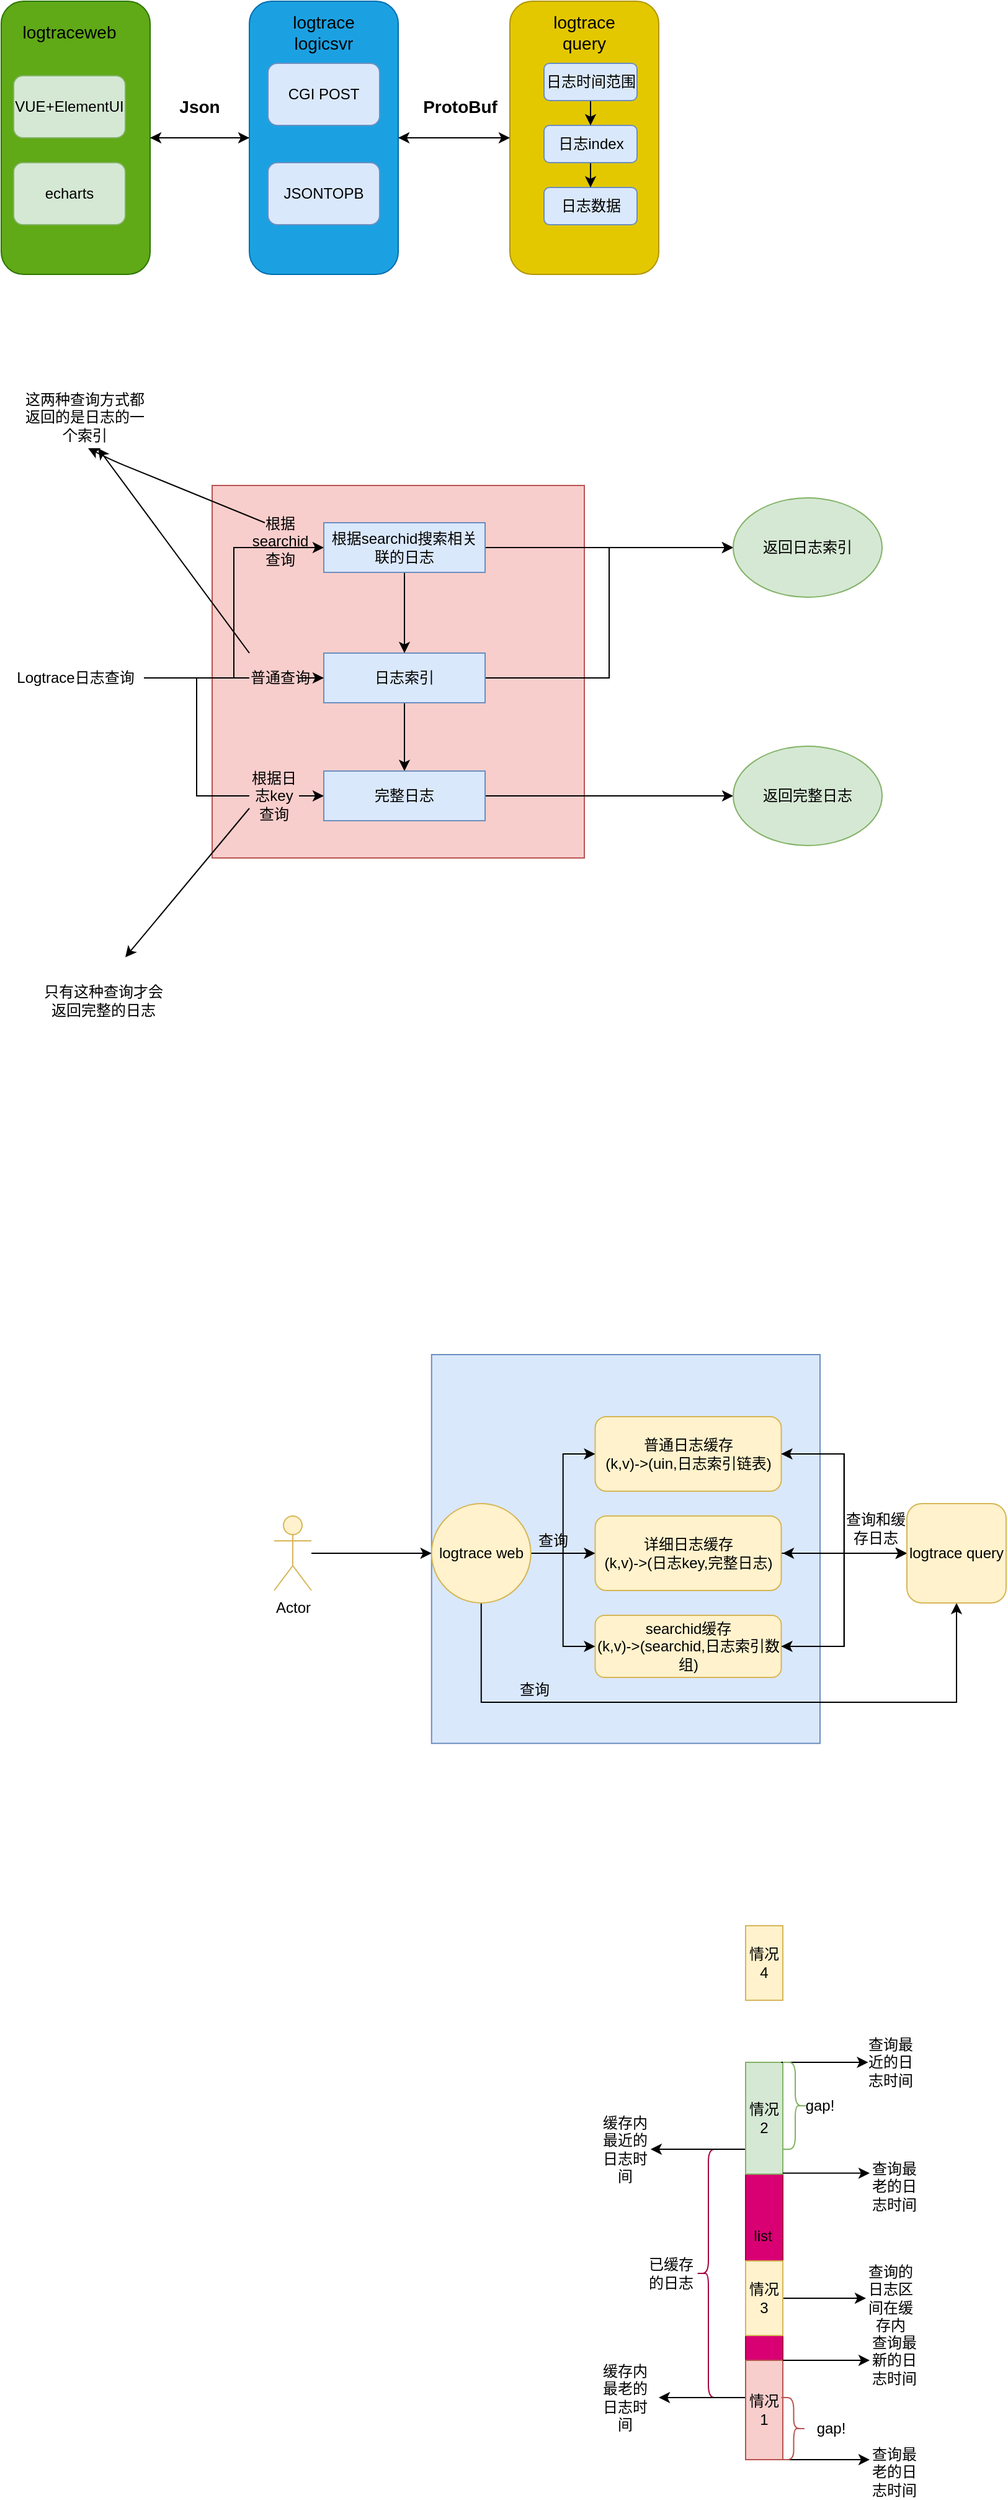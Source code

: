 <mxfile version="14.9.4" type="github">
  <diagram id="kZeHxRit4yLpcE9CeEfN" name="Page-1">
    <mxGraphModel dx="918" dy="494" grid="1" gridSize="10" guides="1" tooltips="1" connect="1" arrows="1" fold="1" page="1" pageScale="1" pageWidth="1654" pageHeight="2336" math="0" shadow="0">
      <root>
        <mxCell id="0" />
        <mxCell id="1" parent="0" />
        <mxCell id="YpFx3Wl4ijLkh08jpPSe-23" style="edgeStyle=orthogonalEdgeStyle;rounded=0;orthogonalLoop=1;jettySize=auto;html=1;" edge="1" parent="1" source="YpFx3Wl4ijLkh08jpPSe-3" target="YpFx3Wl4ijLkh08jpPSe-4">
          <mxGeometry relative="1" as="geometry" />
        </mxCell>
        <mxCell id="YpFx3Wl4ijLkh08jpPSe-3" value="" style="rounded=1;whiteSpace=wrap;html=1;fillColor=#60a917;strokeColor=#2D7600;fontColor=#ffffff;" vertex="1" parent="1">
          <mxGeometry x="90" y="10" width="120" height="220" as="geometry" />
        </mxCell>
        <mxCell id="YpFx3Wl4ijLkh08jpPSe-24" style="edgeStyle=orthogonalEdgeStyle;rounded=0;orthogonalLoop=1;jettySize=auto;html=1;" edge="1" parent="1" source="YpFx3Wl4ijLkh08jpPSe-4" target="YpFx3Wl4ijLkh08jpPSe-5">
          <mxGeometry relative="1" as="geometry" />
        </mxCell>
        <mxCell id="YpFx3Wl4ijLkh08jpPSe-26" style="edgeStyle=orthogonalEdgeStyle;rounded=0;orthogonalLoop=1;jettySize=auto;html=1;entryX=1;entryY=0.5;entryDx=0;entryDy=0;" edge="1" parent="1" source="YpFx3Wl4ijLkh08jpPSe-4" target="YpFx3Wl4ijLkh08jpPSe-3">
          <mxGeometry relative="1" as="geometry" />
        </mxCell>
        <mxCell id="YpFx3Wl4ijLkh08jpPSe-4" value="" style="rounded=1;whiteSpace=wrap;html=1;fillColor=#1ba1e2;strokeColor=#006EAF;fontColor=#ffffff;" vertex="1" parent="1">
          <mxGeometry x="290" y="10" width="120" height="220" as="geometry" />
        </mxCell>
        <mxCell id="YpFx3Wl4ijLkh08jpPSe-25" style="edgeStyle=orthogonalEdgeStyle;rounded=0;orthogonalLoop=1;jettySize=auto;html=1;entryX=1;entryY=0.5;entryDx=0;entryDy=0;" edge="1" parent="1" source="YpFx3Wl4ijLkh08jpPSe-5" target="YpFx3Wl4ijLkh08jpPSe-4">
          <mxGeometry relative="1" as="geometry" />
        </mxCell>
        <mxCell id="YpFx3Wl4ijLkh08jpPSe-5" value="" style="rounded=1;whiteSpace=wrap;html=1;fillColor=#e3c800;strokeColor=#B09500;fontColor=#000000;" vertex="1" parent="1">
          <mxGeometry x="500" y="10" width="120" height="220" as="geometry" />
        </mxCell>
        <mxCell id="YpFx3Wl4ijLkh08jpPSe-6" value="&lt;font style=&quot;font-size: 14px&quot;&gt;logtraceweb&lt;/font&gt;" style="text;html=1;strokeColor=none;fillColor=none;align=center;verticalAlign=middle;whiteSpace=wrap;rounded=0;" vertex="1" parent="1">
          <mxGeometry x="105" y="20" width="80" height="30" as="geometry" />
        </mxCell>
        <mxCell id="YpFx3Wl4ijLkh08jpPSe-7" value="VUE+ElementUI" style="rounded=1;whiteSpace=wrap;html=1;fillColor=#d5e8d4;strokeColor=#82b366;" vertex="1" parent="1">
          <mxGeometry x="100" y="70" width="90" height="50" as="geometry" />
        </mxCell>
        <mxCell id="YpFx3Wl4ijLkh08jpPSe-9" value="echarts" style="rounded=1;whiteSpace=wrap;html=1;fillColor=#d5e8d4;strokeColor=#82b366;" vertex="1" parent="1">
          <mxGeometry x="100" y="140" width="90" height="50" as="geometry" />
        </mxCell>
        <mxCell id="YpFx3Wl4ijLkh08jpPSe-10" value="&lt;font style=&quot;font-size: 14px&quot;&gt;logtrace logicsvr&lt;/font&gt;" style="text;html=1;strokeColor=none;fillColor=none;align=center;verticalAlign=middle;whiteSpace=wrap;rounded=0;" vertex="1" parent="1">
          <mxGeometry x="305" y="20" width="90" height="30" as="geometry" />
        </mxCell>
        <mxCell id="YpFx3Wl4ijLkh08jpPSe-12" value="CGI POST" style="rounded=1;whiteSpace=wrap;html=1;fillColor=#dae8fc;strokeColor=#6c8ebf;" vertex="1" parent="1">
          <mxGeometry x="305" y="60" width="90" height="50" as="geometry" />
        </mxCell>
        <mxCell id="YpFx3Wl4ijLkh08jpPSe-13" value="JSONTOPB" style="rounded=1;whiteSpace=wrap;html=1;fillColor=#dae8fc;strokeColor=#6c8ebf;" vertex="1" parent="1">
          <mxGeometry x="305" y="140" width="90" height="50" as="geometry" />
        </mxCell>
        <mxCell id="YpFx3Wl4ijLkh08jpPSe-15" value="&lt;font style=&quot;font-size: 14px&quot;&gt;&lt;b&gt;Json&lt;/b&gt;&lt;/font&gt;" style="text;html=1;strokeColor=none;fillColor=none;align=center;verticalAlign=middle;whiteSpace=wrap;rounded=0;" vertex="1" parent="1">
          <mxGeometry x="230" y="85" width="40" height="20" as="geometry" />
        </mxCell>
        <mxCell id="YpFx3Wl4ijLkh08jpPSe-18" value="日志数据" style="rounded=1;whiteSpace=wrap;html=1;fillColor=#dae8fc;strokeColor=#6c8ebf;" vertex="1" parent="1">
          <mxGeometry x="527.5" y="160" width="75" height="30" as="geometry" />
        </mxCell>
        <mxCell id="YpFx3Wl4ijLkh08jpPSe-20" value="&lt;font style=&quot;font-size: 14px&quot;&gt;logtrace query&lt;/font&gt;" style="text;html=1;strokeColor=none;fillColor=none;align=center;verticalAlign=middle;whiteSpace=wrap;rounded=0;" vertex="1" parent="1">
          <mxGeometry x="515" y="20" width="90" height="30" as="geometry" />
        </mxCell>
        <mxCell id="YpFx3Wl4ijLkh08jpPSe-21" value="&lt;font style=&quot;font-size: 14px&quot;&gt;&lt;b&gt;ProtoBuf&lt;/b&gt;&lt;/font&gt;" style="text;html=1;strokeColor=none;fillColor=none;align=center;verticalAlign=middle;whiteSpace=wrap;rounded=0;" vertex="1" parent="1">
          <mxGeometry x="440" y="85" width="40" height="20" as="geometry" />
        </mxCell>
        <mxCell id="YpFx3Wl4ijLkh08jpPSe-30" style="edgeStyle=orthogonalEdgeStyle;rounded=0;orthogonalLoop=1;jettySize=auto;html=1;exitX=0.5;exitY=1;exitDx=0;exitDy=0;entryX=0.5;entryY=0;entryDx=0;entryDy=0;" edge="1" parent="1" source="YpFx3Wl4ijLkh08jpPSe-27" target="YpFx3Wl4ijLkh08jpPSe-18">
          <mxGeometry relative="1" as="geometry" />
        </mxCell>
        <mxCell id="YpFx3Wl4ijLkh08jpPSe-27" value="日志index" style="rounded=1;whiteSpace=wrap;html=1;fillColor=#dae8fc;strokeColor=#6c8ebf;" vertex="1" parent="1">
          <mxGeometry x="527.5" y="110" width="75" height="30" as="geometry" />
        </mxCell>
        <mxCell id="YpFx3Wl4ijLkh08jpPSe-29" style="edgeStyle=orthogonalEdgeStyle;rounded=0;orthogonalLoop=1;jettySize=auto;html=1;exitX=0.5;exitY=1;exitDx=0;exitDy=0;entryX=0.5;entryY=0;entryDx=0;entryDy=0;" edge="1" parent="1" source="YpFx3Wl4ijLkh08jpPSe-28" target="YpFx3Wl4ijLkh08jpPSe-27">
          <mxGeometry relative="1" as="geometry" />
        </mxCell>
        <mxCell id="YpFx3Wl4ijLkh08jpPSe-28" value="日志时间范围" style="rounded=1;whiteSpace=wrap;html=1;fillColor=#dae8fc;strokeColor=#6c8ebf;" vertex="1" parent="1">
          <mxGeometry x="527.5" y="60" width="75" height="30" as="geometry" />
        </mxCell>
        <mxCell id="YpFx3Wl4ijLkh08jpPSe-31" value="" style="whiteSpace=wrap;html=1;aspect=fixed;fillColor=#f8cecc;strokeColor=#b85450;" vertex="1" parent="1">
          <mxGeometry x="260" y="400" width="300" height="300" as="geometry" />
        </mxCell>
        <mxCell id="YpFx3Wl4ijLkh08jpPSe-37" style="edgeStyle=orthogonalEdgeStyle;rounded=0;orthogonalLoop=1;jettySize=auto;html=1;entryX=0;entryY=0.5;entryDx=0;entryDy=0;startArrow=none;" edge="1" parent="1" source="YpFx3Wl4ijLkh08jpPSe-50" target="YpFx3Wl4ijLkh08jpPSe-33">
          <mxGeometry relative="1" as="geometry" />
        </mxCell>
        <mxCell id="YpFx3Wl4ijLkh08jpPSe-38" style="edgeStyle=orthogonalEdgeStyle;rounded=0;orthogonalLoop=1;jettySize=auto;html=1;entryX=0;entryY=0.5;entryDx=0;entryDy=0;" edge="1" parent="1" source="YpFx3Wl4ijLkh08jpPSe-32" target="YpFx3Wl4ijLkh08jpPSe-35">
          <mxGeometry relative="1" as="geometry" />
        </mxCell>
        <mxCell id="YpFx3Wl4ijLkh08jpPSe-54" style="edgeStyle=orthogonalEdgeStyle;rounded=0;orthogonalLoop=1;jettySize=auto;html=1;entryX=0;entryY=0.5;entryDx=0;entryDy=0;startArrow=none;" edge="1" parent="1" source="YpFx3Wl4ijLkh08jpPSe-55" target="YpFx3Wl4ijLkh08jpPSe-34">
          <mxGeometry relative="1" as="geometry" />
        </mxCell>
        <mxCell id="YpFx3Wl4ijLkh08jpPSe-32" value="Logtrace日志查询" style="text;html=1;strokeColor=none;fillColor=none;align=center;verticalAlign=middle;whiteSpace=wrap;rounded=0;" vertex="1" parent="1">
          <mxGeometry x="95" y="530" width="110" height="50" as="geometry" />
        </mxCell>
        <mxCell id="YpFx3Wl4ijLkh08jpPSe-42" style="edgeStyle=orthogonalEdgeStyle;rounded=0;orthogonalLoop=1;jettySize=auto;html=1;entryX=0.5;entryY=0;entryDx=0;entryDy=0;" edge="1" parent="1" source="YpFx3Wl4ijLkh08jpPSe-33" target="YpFx3Wl4ijLkh08jpPSe-34">
          <mxGeometry relative="1" as="geometry" />
        </mxCell>
        <mxCell id="YpFx3Wl4ijLkh08jpPSe-49" style="edgeStyle=orthogonalEdgeStyle;rounded=0;orthogonalLoop=1;jettySize=auto;html=1;entryX=0;entryY=0.5;entryDx=0;entryDy=0;" edge="1" parent="1" source="YpFx3Wl4ijLkh08jpPSe-33" target="YpFx3Wl4ijLkh08jpPSe-44">
          <mxGeometry relative="1" as="geometry" />
        </mxCell>
        <mxCell id="YpFx3Wl4ijLkh08jpPSe-33" value="日志索引" style="rounded=0;whiteSpace=wrap;html=1;fillColor=#dae8fc;strokeColor=#6c8ebf;" vertex="1" parent="1">
          <mxGeometry x="350" y="535" width="130" height="40" as="geometry" />
        </mxCell>
        <mxCell id="YpFx3Wl4ijLkh08jpPSe-58" style="edgeStyle=orthogonalEdgeStyle;rounded=0;orthogonalLoop=1;jettySize=auto;html=1;entryX=0;entryY=0.5;entryDx=0;entryDy=0;" edge="1" parent="1" source="YpFx3Wl4ijLkh08jpPSe-34" target="YpFx3Wl4ijLkh08jpPSe-45">
          <mxGeometry relative="1" as="geometry" />
        </mxCell>
        <mxCell id="YpFx3Wl4ijLkh08jpPSe-34" value="完整日志" style="rounded=0;whiteSpace=wrap;html=1;fillColor=#dae8fc;strokeColor=#6c8ebf;" vertex="1" parent="1">
          <mxGeometry x="350" y="630" width="130" height="40" as="geometry" />
        </mxCell>
        <mxCell id="YpFx3Wl4ijLkh08jpPSe-40" style="edgeStyle=orthogonalEdgeStyle;rounded=0;orthogonalLoop=1;jettySize=auto;html=1;" edge="1" parent="1" source="YpFx3Wl4ijLkh08jpPSe-35" target="YpFx3Wl4ijLkh08jpPSe-33">
          <mxGeometry relative="1" as="geometry" />
        </mxCell>
        <mxCell id="YpFx3Wl4ijLkh08jpPSe-48" style="edgeStyle=orthogonalEdgeStyle;rounded=0;orthogonalLoop=1;jettySize=auto;html=1;entryX=0;entryY=0.5;entryDx=0;entryDy=0;" edge="1" parent="1" source="YpFx3Wl4ijLkh08jpPSe-35" target="YpFx3Wl4ijLkh08jpPSe-44">
          <mxGeometry relative="1" as="geometry" />
        </mxCell>
        <mxCell id="YpFx3Wl4ijLkh08jpPSe-35" value="根据searchid搜索相关联的日志" style="rounded=0;whiteSpace=wrap;html=1;fillColor=#dae8fc;strokeColor=#6c8ebf;" vertex="1" parent="1">
          <mxGeometry x="350" y="430" width="130" height="40" as="geometry" />
        </mxCell>
        <mxCell id="YpFx3Wl4ijLkh08jpPSe-44" value="返回日志索引" style="ellipse;whiteSpace=wrap;html=1;fillColor=#d5e8d4;strokeColor=#82b366;" vertex="1" parent="1">
          <mxGeometry x="680" y="410" width="120" height="80" as="geometry" />
        </mxCell>
        <mxCell id="YpFx3Wl4ijLkh08jpPSe-45" value="返回完整日志" style="ellipse;whiteSpace=wrap;html=1;fillColor=#d5e8d4;strokeColor=#82b366;" vertex="1" parent="1">
          <mxGeometry x="680" y="610" width="120" height="80" as="geometry" />
        </mxCell>
        <mxCell id="YpFx3Wl4ijLkh08jpPSe-50" value="普通查询" style="text;html=1;strokeColor=none;fillColor=none;align=center;verticalAlign=middle;whiteSpace=wrap;rounded=0;" vertex="1" parent="1">
          <mxGeometry x="290" y="542.5" width="50" height="25" as="geometry" />
        </mxCell>
        <mxCell id="YpFx3Wl4ijLkh08jpPSe-51" value="" style="edgeStyle=orthogonalEdgeStyle;rounded=0;orthogonalLoop=1;jettySize=auto;html=1;entryX=0;entryY=0.5;entryDx=0;entryDy=0;endArrow=none;" edge="1" parent="1" source="YpFx3Wl4ijLkh08jpPSe-32" target="YpFx3Wl4ijLkh08jpPSe-50">
          <mxGeometry relative="1" as="geometry">
            <mxPoint x="205" y="555" as="sourcePoint" />
            <mxPoint x="350" y="555" as="targetPoint" />
          </mxGeometry>
        </mxCell>
        <mxCell id="YpFx3Wl4ijLkh08jpPSe-53" value="根据searchid查询" style="text;html=1;strokeColor=none;fillColor=none;align=center;verticalAlign=middle;whiteSpace=wrap;rounded=0;" vertex="1" parent="1">
          <mxGeometry x="290" y="430" width="50" height="30" as="geometry" />
        </mxCell>
        <mxCell id="YpFx3Wl4ijLkh08jpPSe-55" value="根据日志key查询" style="text;html=1;strokeColor=none;fillColor=none;align=center;verticalAlign=middle;whiteSpace=wrap;rounded=0;" vertex="1" parent="1">
          <mxGeometry x="290" y="640" width="40" height="20" as="geometry" />
        </mxCell>
        <mxCell id="YpFx3Wl4ijLkh08jpPSe-56" value="" style="edgeStyle=orthogonalEdgeStyle;rounded=0;orthogonalLoop=1;jettySize=auto;html=1;entryX=0;entryY=0.5;entryDx=0;entryDy=0;endArrow=none;" edge="1" parent="1" source="YpFx3Wl4ijLkh08jpPSe-32" target="YpFx3Wl4ijLkh08jpPSe-55">
          <mxGeometry relative="1" as="geometry">
            <mxPoint x="205" y="555" as="sourcePoint" />
            <mxPoint x="350" y="650" as="targetPoint" />
          </mxGeometry>
        </mxCell>
        <mxCell id="YpFx3Wl4ijLkh08jpPSe-59" value="" style="endArrow=classic;html=1;exitX=0.25;exitY=0;exitDx=0;exitDy=0;" edge="1" parent="1" source="YpFx3Wl4ijLkh08jpPSe-53">
          <mxGeometry width="50" height="50" relative="1" as="geometry">
            <mxPoint x="205" y="410" as="sourcePoint" />
            <mxPoint x="160" y="370" as="targetPoint" />
            <Array as="points">
              <mxPoint x="180" y="380" />
            </Array>
          </mxGeometry>
        </mxCell>
        <mxCell id="YpFx3Wl4ijLkh08jpPSe-64" value="" style="endArrow=classic;html=1;exitX=0.25;exitY=0;exitDx=0;exitDy=0;" edge="1" parent="1">
          <mxGeometry width="50" height="50" relative="1" as="geometry">
            <mxPoint x="290" y="535" as="sourcePoint" />
            <mxPoint x="168" y="370" as="targetPoint" />
            <Array as="points" />
          </mxGeometry>
        </mxCell>
        <mxCell id="YpFx3Wl4ijLkh08jpPSe-66" value="只有这种查询才会返回完整的日志" style="text;html=1;strokeColor=none;fillColor=none;align=center;verticalAlign=middle;whiteSpace=wrap;rounded=0;" vertex="1" parent="1">
          <mxGeometry x="120" y="780" width="105" height="70" as="geometry" />
        </mxCell>
        <mxCell id="YpFx3Wl4ijLkh08jpPSe-69" value="" style="endArrow=classic;html=1;exitX=0;exitY=1;exitDx=0;exitDy=0;" edge="1" parent="1" source="YpFx3Wl4ijLkh08jpPSe-55">
          <mxGeometry width="50" height="50" relative="1" as="geometry">
            <mxPoint x="210" y="750" as="sourcePoint" />
            <mxPoint x="190" y="780" as="targetPoint" />
            <Array as="points">
              <mxPoint x="190" y="780" />
            </Array>
          </mxGeometry>
        </mxCell>
        <mxCell id="YpFx3Wl4ijLkh08jpPSe-70" value="这两种查询方式都返回的是日志的一个索引" style="text;html=1;strokeColor=none;fillColor=none;align=center;verticalAlign=middle;whiteSpace=wrap;rounded=0;" vertex="1" parent="1">
          <mxGeometry x="105" y="310" width="105" height="70" as="geometry" />
        </mxCell>
        <mxCell id="YpFx3Wl4ijLkh08jpPSe-71" value="" style="whiteSpace=wrap;html=1;aspect=fixed;fillColor=#dae8fc;strokeColor=#6c8ebf;" vertex="1" parent="1">
          <mxGeometry x="436.87" y="1100" width="313.13" height="313.13" as="geometry" />
        </mxCell>
        <mxCell id="YpFx3Wl4ijLkh08jpPSe-86" style="edgeStyle=orthogonalEdgeStyle;rounded=0;orthogonalLoop=1;jettySize=auto;html=1;entryX=0;entryY=0.5;entryDx=0;entryDy=0;" edge="1" parent="1" source="YpFx3Wl4ijLkh08jpPSe-72" target="YpFx3Wl4ijLkh08jpPSe-83">
          <mxGeometry relative="1" as="geometry" />
        </mxCell>
        <mxCell id="YpFx3Wl4ijLkh08jpPSe-72" value="普通日志缓存&lt;br&gt;(k,v)-&amp;gt;(uin,日志索引链表)" style="rounded=1;whiteSpace=wrap;html=1;fillColor=#fff2cc;strokeColor=#d6b656;strokeWidth=1;shadow=0;" vertex="1" parent="1">
          <mxGeometry x="568.75" y="1150" width="150" height="60" as="geometry" />
        </mxCell>
        <mxCell id="YpFx3Wl4ijLkh08jpPSe-85" style="edgeStyle=orthogonalEdgeStyle;rounded=0;orthogonalLoop=1;jettySize=auto;html=1;exitX=1;exitY=0.5;exitDx=0;exitDy=0;entryX=0;entryY=0.5;entryDx=0;entryDy=0;" edge="1" parent="1" source="YpFx3Wl4ijLkh08jpPSe-73" target="YpFx3Wl4ijLkh08jpPSe-83">
          <mxGeometry relative="1" as="geometry" />
        </mxCell>
        <mxCell id="YpFx3Wl4ijLkh08jpPSe-73" value="详细日志缓存&lt;br&gt;(k,v)-&amp;gt;(日志key,完整日志)" style="rounded=1;whiteSpace=wrap;html=1;fillColor=#fff2cc;strokeColor=#d6b656;" vertex="1" parent="1">
          <mxGeometry x="568.75" y="1230" width="150" height="60" as="geometry" />
        </mxCell>
        <mxCell id="YpFx3Wl4ijLkh08jpPSe-84" style="edgeStyle=orthogonalEdgeStyle;rounded=0;orthogonalLoop=1;jettySize=auto;html=1;exitX=1;exitY=0.5;exitDx=0;exitDy=0;entryX=0;entryY=0.5;entryDx=0;entryDy=0;" edge="1" parent="1" source="YpFx3Wl4ijLkh08jpPSe-74" target="YpFx3Wl4ijLkh08jpPSe-83">
          <mxGeometry relative="1" as="geometry" />
        </mxCell>
        <mxCell id="YpFx3Wl4ijLkh08jpPSe-74" value="searchid缓存&lt;br&gt;(k,v)-&amp;gt;(searchid,日志索引数组)" style="rounded=1;whiteSpace=wrap;html=1;fillColor=#fff2cc;strokeColor=#d6b656;strokeWidth=1;shadow=0;" vertex="1" parent="1">
          <mxGeometry x="568.75" y="1310" width="150" height="50" as="geometry" />
        </mxCell>
        <mxCell id="YpFx3Wl4ijLkh08jpPSe-76" style="edgeStyle=orthogonalEdgeStyle;rounded=0;orthogonalLoop=1;jettySize=auto;html=1;entryX=0;entryY=0.5;entryDx=0;entryDy=0;" edge="1" parent="1" source="YpFx3Wl4ijLkh08jpPSe-75" target="YpFx3Wl4ijLkh08jpPSe-72">
          <mxGeometry relative="1" as="geometry" />
        </mxCell>
        <mxCell id="YpFx3Wl4ijLkh08jpPSe-78" style="edgeStyle=orthogonalEdgeStyle;rounded=0;orthogonalLoop=1;jettySize=auto;html=1;entryX=0;entryY=0.5;entryDx=0;entryDy=0;" edge="1" parent="1" source="YpFx3Wl4ijLkh08jpPSe-75" target="YpFx3Wl4ijLkh08jpPSe-73">
          <mxGeometry relative="1" as="geometry" />
        </mxCell>
        <mxCell id="YpFx3Wl4ijLkh08jpPSe-79" style="edgeStyle=orthogonalEdgeStyle;rounded=0;orthogonalLoop=1;jettySize=auto;html=1;entryX=0;entryY=0.5;entryDx=0;entryDy=0;" edge="1" parent="1" source="YpFx3Wl4ijLkh08jpPSe-75" target="YpFx3Wl4ijLkh08jpPSe-74">
          <mxGeometry relative="1" as="geometry" />
        </mxCell>
        <mxCell id="YpFx3Wl4ijLkh08jpPSe-87" style="edgeStyle=orthogonalEdgeStyle;rounded=0;orthogonalLoop=1;jettySize=auto;html=1;entryX=0.5;entryY=1;entryDx=0;entryDy=0;" edge="1" parent="1" source="YpFx3Wl4ijLkh08jpPSe-75" target="YpFx3Wl4ijLkh08jpPSe-83">
          <mxGeometry relative="1" as="geometry">
            <Array as="points">
              <mxPoint x="477" y="1380" />
              <mxPoint x="860" y="1380" />
            </Array>
          </mxGeometry>
        </mxCell>
        <mxCell id="YpFx3Wl4ijLkh08jpPSe-75" value="logtrace web" style="ellipse;whiteSpace=wrap;html=1;aspect=fixed;rounded=1;shadow=0;strokeColor=#d6b656;strokeWidth=1;fillColor=#fff2cc;" vertex="1" parent="1">
          <mxGeometry x="436.87" y="1220" width="80" height="80" as="geometry" />
        </mxCell>
        <mxCell id="YpFx3Wl4ijLkh08jpPSe-82" style="edgeStyle=orthogonalEdgeStyle;rounded=0;orthogonalLoop=1;jettySize=auto;html=1;entryX=0;entryY=0.5;entryDx=0;entryDy=0;" edge="1" parent="1" source="YpFx3Wl4ijLkh08jpPSe-80" target="YpFx3Wl4ijLkh08jpPSe-75">
          <mxGeometry relative="1" as="geometry" />
        </mxCell>
        <mxCell id="YpFx3Wl4ijLkh08jpPSe-80" value="Actor" style="shape=umlActor;verticalLabelPosition=bottom;verticalAlign=top;html=1;outlineConnect=0;rounded=1;shadow=0;strokeColor=#d6b656;strokeWidth=1;fillColor=#fff2cc;" vertex="1" parent="1">
          <mxGeometry x="310" y="1230" width="30" height="60" as="geometry" />
        </mxCell>
        <mxCell id="YpFx3Wl4ijLkh08jpPSe-88" style="edgeStyle=orthogonalEdgeStyle;rounded=0;orthogonalLoop=1;jettySize=auto;html=1;" edge="1" parent="1" source="YpFx3Wl4ijLkh08jpPSe-83">
          <mxGeometry relative="1" as="geometry">
            <mxPoint x="720" y="1260.0" as="targetPoint" />
          </mxGeometry>
        </mxCell>
        <mxCell id="YpFx3Wl4ijLkh08jpPSe-89" style="edgeStyle=orthogonalEdgeStyle;rounded=0;orthogonalLoop=1;jettySize=auto;html=1;entryX=1;entryY=0.5;entryDx=0;entryDy=0;" edge="1" parent="1" source="YpFx3Wl4ijLkh08jpPSe-83" target="YpFx3Wl4ijLkh08jpPSe-74">
          <mxGeometry relative="1" as="geometry" />
        </mxCell>
        <mxCell id="YpFx3Wl4ijLkh08jpPSe-90" style="edgeStyle=orthogonalEdgeStyle;rounded=0;orthogonalLoop=1;jettySize=auto;html=1;entryX=1;entryY=0.5;entryDx=0;entryDy=0;" edge="1" parent="1" source="YpFx3Wl4ijLkh08jpPSe-83" target="YpFx3Wl4ijLkh08jpPSe-72">
          <mxGeometry relative="1" as="geometry" />
        </mxCell>
        <mxCell id="YpFx3Wl4ijLkh08jpPSe-83" value="logtrace query" style="whiteSpace=wrap;html=1;aspect=fixed;rounded=1;shadow=0;strokeColor=#d6b656;strokeWidth=1;fillColor=#fff2cc;" vertex="1" parent="1">
          <mxGeometry x="820" y="1220" width="80" height="80" as="geometry" />
        </mxCell>
        <mxCell id="YpFx3Wl4ijLkh08jpPSe-93" value="查询" style="text;html=1;strokeColor=none;fillColor=none;align=center;verticalAlign=middle;whiteSpace=wrap;rounded=0;shadow=0;" vertex="1" parent="1">
          <mxGeometry x="515" y="1240" width="40" height="20" as="geometry" />
        </mxCell>
        <mxCell id="YpFx3Wl4ijLkh08jpPSe-94" value="查询和缓存日志" style="text;html=1;strokeColor=none;fillColor=none;align=center;verticalAlign=middle;whiteSpace=wrap;rounded=0;shadow=0;" vertex="1" parent="1">
          <mxGeometry x="770" y="1220" width="50" height="40" as="geometry" />
        </mxCell>
        <mxCell id="YpFx3Wl4ijLkh08jpPSe-95" value="查询" style="text;html=1;strokeColor=none;fillColor=none;align=center;verticalAlign=middle;whiteSpace=wrap;rounded=0;shadow=0;" vertex="1" parent="1">
          <mxGeometry x="500" y="1360" width="40" height="20" as="geometry" />
        </mxCell>
        <mxCell id="YpFx3Wl4ijLkh08jpPSe-96" value="" style="rounded=0;whiteSpace=wrap;html=1;shadow=0;strokeColor=#A50040;strokeWidth=1;fillColor=#d80073;fontColor=#ffffff;" vertex="1" parent="1">
          <mxGeometry x="690" y="1740" width="30" height="200" as="geometry" />
        </mxCell>
        <mxCell id="YpFx3Wl4ijLkh08jpPSe-97" value="list" style="text;html=1;strokeColor=none;fillColor=none;align=center;verticalAlign=middle;whiteSpace=wrap;rounded=0;shadow=0;" vertex="1" parent="1">
          <mxGeometry x="688.75" y="1800" width="30" height="20" as="geometry" />
        </mxCell>
        <mxCell id="YpFx3Wl4ijLkh08jpPSe-99" value="" style="shape=curlyBracket;whiteSpace=wrap;html=1;rounded=1;shadow=0;strokeColor=#A50040;strokeWidth=1;fillColor=#d80073;fontColor=#ffffff;" vertex="1" parent="1">
          <mxGeometry x="650" y="1740" width="20" height="200" as="geometry" />
        </mxCell>
        <mxCell id="YpFx3Wl4ijLkh08jpPSe-100" value="已缓存的日志" style="text;html=1;strokeColor=none;fillColor=none;align=center;verticalAlign=middle;whiteSpace=wrap;rounded=0;shadow=0;" vertex="1" parent="1">
          <mxGeometry x="610" y="1830" width="40" height="20" as="geometry" />
        </mxCell>
        <mxCell id="YpFx3Wl4ijLkh08jpPSe-101" value="" style="endArrow=classic;html=1;" edge="1" parent="1" target="YpFx3Wl4ijLkh08jpPSe-102">
          <mxGeometry width="50" height="50" relative="1" as="geometry">
            <mxPoint x="690" y="1740" as="sourcePoint" />
            <mxPoint x="610" y="1740" as="targetPoint" />
          </mxGeometry>
        </mxCell>
        <mxCell id="YpFx3Wl4ijLkh08jpPSe-102" value="缓存内最近的日志时间" style="text;html=1;strokeColor=none;fillColor=none;align=center;verticalAlign=middle;whiteSpace=wrap;rounded=0;shadow=0;" vertex="1" parent="1">
          <mxGeometry x="573.43" y="1730" width="40" height="20" as="geometry" />
        </mxCell>
        <mxCell id="YpFx3Wl4ijLkh08jpPSe-103" value="" style="endArrow=classic;html=1;" edge="1" parent="1">
          <mxGeometry width="50" height="50" relative="1" as="geometry">
            <mxPoint x="690" y="1940" as="sourcePoint" />
            <mxPoint x="620" y="1940" as="targetPoint" />
            <Array as="points">
              <mxPoint x="640" y="1940" />
            </Array>
          </mxGeometry>
        </mxCell>
        <mxCell id="YpFx3Wl4ijLkh08jpPSe-104" value="缓存内最老的日志时间" style="text;html=1;strokeColor=none;fillColor=none;align=center;verticalAlign=middle;whiteSpace=wrap;rounded=0;shadow=0;" vertex="1" parent="1">
          <mxGeometry x="573.43" y="1930" width="40" height="20" as="geometry" />
        </mxCell>
        <mxCell id="YpFx3Wl4ijLkh08jpPSe-106" value="情况2" style="rounded=0;whiteSpace=wrap;html=1;shadow=0;strokeColor=#82b366;strokeWidth=1;fillColor=#d5e8d4;" vertex="1" parent="1">
          <mxGeometry x="690" y="1670" width="30" height="90" as="geometry" />
        </mxCell>
        <mxCell id="YpFx3Wl4ijLkh08jpPSe-109" value="情况1" style="rounded=0;whiteSpace=wrap;html=1;shadow=0;strokeColor=#b85450;strokeWidth=1;fillColor=#f8cecc;" vertex="1" parent="1">
          <mxGeometry x="690" y="1910" width="30" height="80" as="geometry" />
        </mxCell>
        <mxCell id="YpFx3Wl4ijLkh08jpPSe-112" value="" style="endArrow=classic;html=1;" edge="1" parent="1">
          <mxGeometry width="50" height="50" relative="1" as="geometry">
            <mxPoint x="718.75" y="1670" as="sourcePoint" />
            <mxPoint x="788.75" y="1670" as="targetPoint" />
          </mxGeometry>
        </mxCell>
        <mxCell id="YpFx3Wl4ijLkh08jpPSe-115" value="" style="endArrow=classic;html=1;" edge="1" parent="1">
          <mxGeometry width="50" height="50" relative="1" as="geometry">
            <mxPoint x="720" y="1759.31" as="sourcePoint" />
            <mxPoint x="790" y="1759.31" as="targetPoint" />
          </mxGeometry>
        </mxCell>
        <mxCell id="YpFx3Wl4ijLkh08jpPSe-116" value="" style="endArrow=classic;html=1;" edge="1" parent="1">
          <mxGeometry width="50" height="50" relative="1" as="geometry">
            <mxPoint x="720" y="1990" as="sourcePoint" />
            <mxPoint x="790" y="1990" as="targetPoint" />
          </mxGeometry>
        </mxCell>
        <mxCell id="YpFx3Wl4ijLkh08jpPSe-117" value="" style="endArrow=classic;html=1;" edge="1" parent="1">
          <mxGeometry width="50" height="50" relative="1" as="geometry">
            <mxPoint x="720" y="1910" as="sourcePoint" />
            <mxPoint x="790" y="1910" as="targetPoint" />
          </mxGeometry>
        </mxCell>
        <mxCell id="YpFx3Wl4ijLkh08jpPSe-118" value="查询最老的日志时间" style="text;html=1;strokeColor=none;fillColor=none;align=center;verticalAlign=middle;whiteSpace=wrap;rounded=0;shadow=0;" vertex="1" parent="1">
          <mxGeometry x="790" y="1760" width="40" height="20" as="geometry" />
        </mxCell>
        <mxCell id="YpFx3Wl4ijLkh08jpPSe-119" value="查询最近的日志时间" style="text;html=1;strokeColor=none;fillColor=none;align=center;verticalAlign=middle;whiteSpace=wrap;rounded=0;shadow=0;" vertex="1" parent="1">
          <mxGeometry x="787" y="1660" width="40" height="20" as="geometry" />
        </mxCell>
        <mxCell id="YpFx3Wl4ijLkh08jpPSe-120" value="查询最新的日志时间" style="text;html=1;strokeColor=none;fillColor=none;align=center;verticalAlign=middle;whiteSpace=wrap;rounded=0;shadow=0;" vertex="1" parent="1">
          <mxGeometry x="790" y="1900" width="40" height="20" as="geometry" />
        </mxCell>
        <mxCell id="YpFx3Wl4ijLkh08jpPSe-121" value="查询最老的日志时间" style="text;html=1;strokeColor=none;fillColor=none;align=center;verticalAlign=middle;whiteSpace=wrap;rounded=0;shadow=0;" vertex="1" parent="1">
          <mxGeometry x="790" y="1990" width="40" height="20" as="geometry" />
        </mxCell>
        <mxCell id="YpFx3Wl4ijLkh08jpPSe-124" style="edgeStyle=orthogonalEdgeStyle;rounded=0;orthogonalLoop=1;jettySize=auto;html=1;entryX=0;entryY=0.5;entryDx=0;entryDy=0;" edge="1" parent="1" source="YpFx3Wl4ijLkh08jpPSe-122" target="YpFx3Wl4ijLkh08jpPSe-123">
          <mxGeometry relative="1" as="geometry" />
        </mxCell>
        <mxCell id="YpFx3Wl4ijLkh08jpPSe-122" value="情况3" style="rounded=0;whiteSpace=wrap;html=1;shadow=0;strokeColor=#d6b656;strokeWidth=1;fillColor=#fff2cc;" vertex="1" parent="1">
          <mxGeometry x="690" y="1830" width="30" height="60" as="geometry" />
        </mxCell>
        <mxCell id="YpFx3Wl4ijLkh08jpPSe-123" value="查询的日志区间在缓存内" style="text;html=1;strokeColor=none;fillColor=none;align=center;verticalAlign=middle;whiteSpace=wrap;rounded=0;shadow=0;" vertex="1" parent="1">
          <mxGeometry x="787" y="1850" width="40" height="20" as="geometry" />
        </mxCell>
        <mxCell id="YpFx3Wl4ijLkh08jpPSe-130" value="情况4" style="rounded=0;whiteSpace=wrap;html=1;shadow=0;strokeColor=#d6b656;strokeWidth=1;fillColor=#fff2cc;" vertex="1" parent="1">
          <mxGeometry x="690" y="1560" width="30" height="60" as="geometry" />
        </mxCell>
        <mxCell id="YpFx3Wl4ijLkh08jpPSe-131" value="" style="shape=curlyBracket;whiteSpace=wrap;html=1;rounded=1;flipH=1;shadow=0;strokeColor=#82b366;strokeWidth=1;fillColor=#d5e8d4;size=0.5;" vertex="1" parent="1">
          <mxGeometry x="720" y="1670" width="20" height="70" as="geometry" />
        </mxCell>
        <mxCell id="YpFx3Wl4ijLkh08jpPSe-132" value="gap!" style="text;html=1;strokeColor=none;fillColor=none;align=center;verticalAlign=middle;whiteSpace=wrap;rounded=0;shadow=0;" vertex="1" parent="1">
          <mxGeometry x="730" y="1697.5" width="40" height="15" as="geometry" />
        </mxCell>
        <mxCell id="YpFx3Wl4ijLkh08jpPSe-134" value="" style="shape=curlyBracket;whiteSpace=wrap;html=1;rounded=1;flipH=1;shadow=0;strokeColor=#b85450;strokeWidth=1;fillColor=#f8cecc;size=0.5;" vertex="1" parent="1">
          <mxGeometry x="718.75" y="1940" width="20" height="50" as="geometry" />
        </mxCell>
        <mxCell id="YpFx3Wl4ijLkh08jpPSe-135" value="gap!" style="text;html=1;strokeColor=none;fillColor=none;align=center;verticalAlign=middle;whiteSpace=wrap;rounded=0;shadow=0;" vertex="1" parent="1">
          <mxGeometry x="738.75" y="1955" width="40" height="20" as="geometry" />
        </mxCell>
      </root>
    </mxGraphModel>
  </diagram>
</mxfile>
